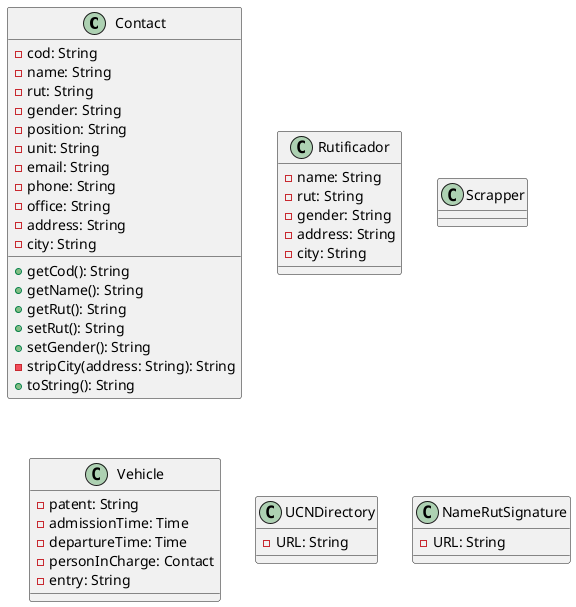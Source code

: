 @startuml diagram

class Contact {
 - cod: String
 - name: String
 - rut: String
 - gender: String
 - position: String
 - unit: String
 - email: String
 - phone: String
 - office: String
 - address: String
 - city: String
 + getCod(): String
 + getName(): String
 + getRut(): String
 + setRut(): String
 + setGender(): String
 - stripCity(address: String): String
 + toString(): String
}

class Rutificador {
 - name: String
 - rut: String
 - gender: String
 - address: String
 - city: String
}

class Scrapper {

}

class Vehicle {
 - patent: String
 - admissionTime: Time
 - departureTime: Time
 - personInCharge: Contact
 - entry: String
}

class UCNDirectory {
 - URL: String
}

class NameRutSignature {
 - URL: String
}

@enduml